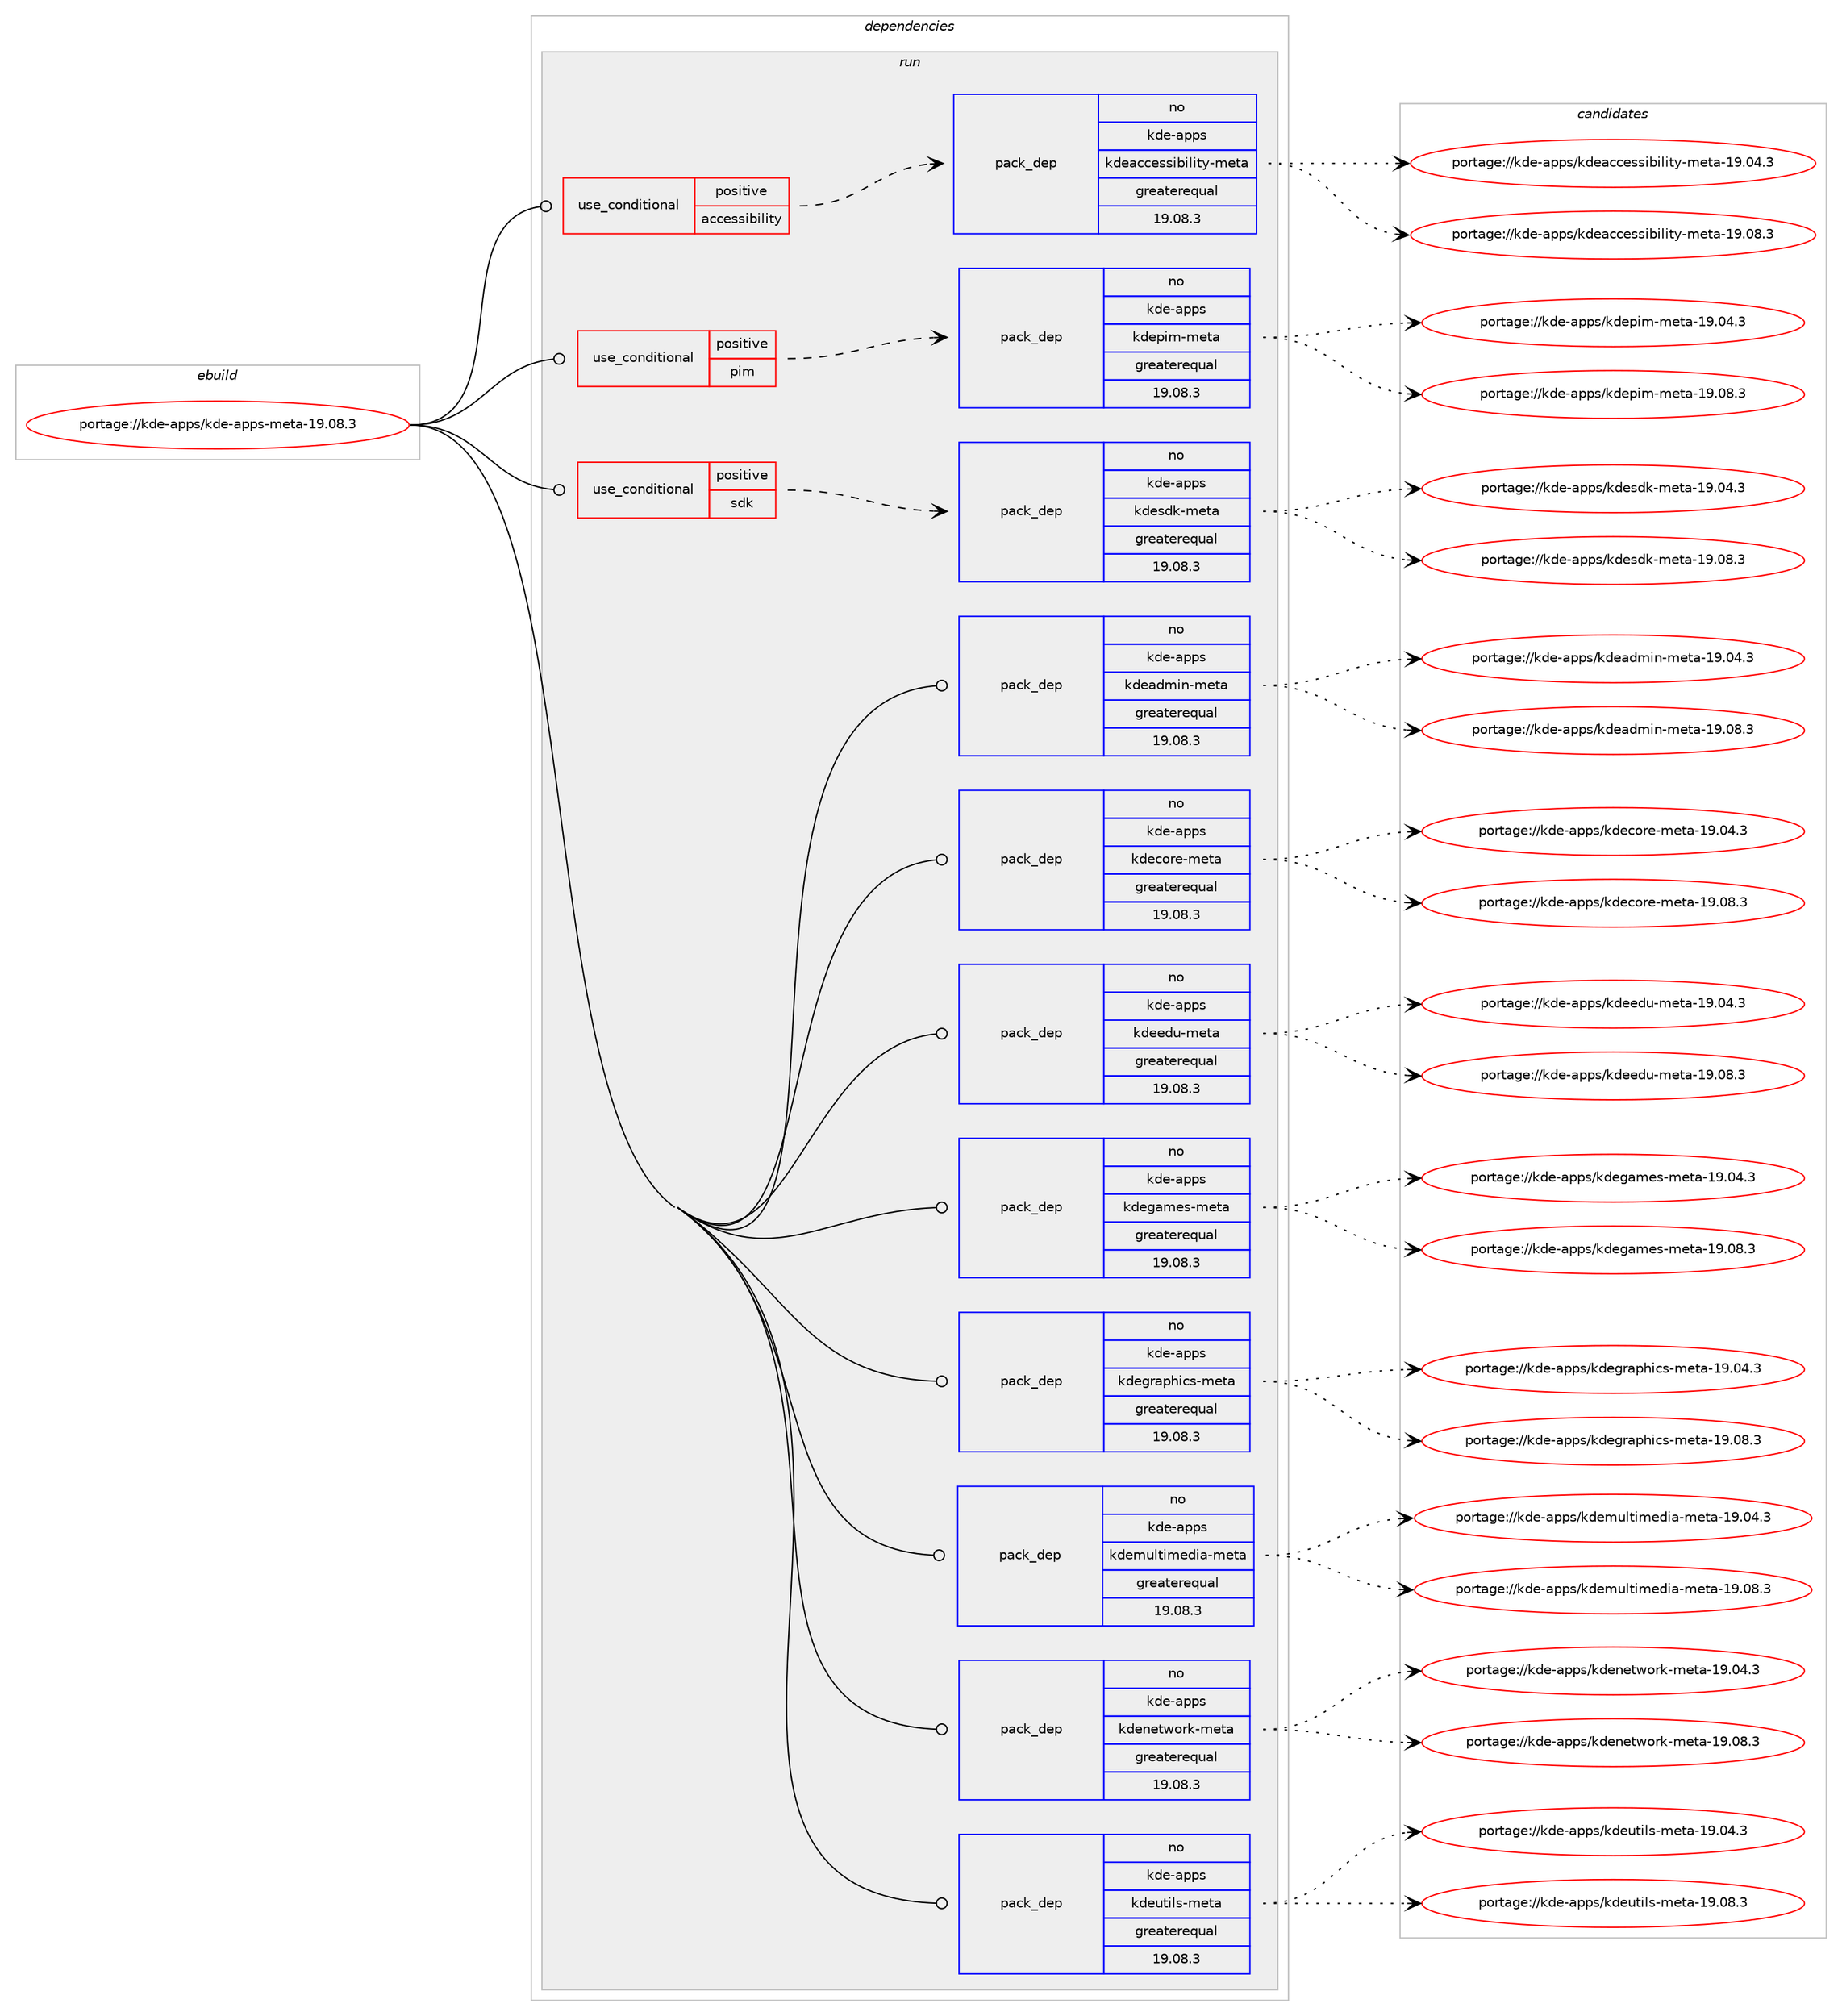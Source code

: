 digraph prolog {

# *************
# Graph options
# *************

newrank=true;
concentrate=true;
compound=true;
graph [rankdir=LR,fontname=Helvetica,fontsize=10,ranksep=1.5];#, ranksep=2.5, nodesep=0.2];
edge  [arrowhead=vee];
node  [fontname=Helvetica,fontsize=10];

# **********
# The ebuild
# **********

subgraph cluster_leftcol {
color=gray;
rank=same;
label=<<i>ebuild</i>>;
id [label="portage://kde-apps/kde-apps-meta-19.08.3", color=red, width=4, href="../kde-apps/kde-apps-meta-19.08.3.svg"];
}

# ****************
# The dependencies
# ****************

subgraph cluster_midcol {
color=gray;
label=<<i>dependencies</i>>;
subgraph cluster_compile {
fillcolor="#eeeeee";
style=filled;
label=<<i>compile</i>>;
}
subgraph cluster_compileandrun {
fillcolor="#eeeeee";
style=filled;
label=<<i>compile and run</i>>;
}
subgraph cluster_run {
fillcolor="#eeeeee";
style=filled;
label=<<i>run</i>>;
subgraph cond75061 {
dependency287937 [label=<<TABLE BORDER="0" CELLBORDER="1" CELLSPACING="0" CELLPADDING="4"><TR><TD ROWSPAN="3" CELLPADDING="10">use_conditional</TD></TR><TR><TD>positive</TD></TR><TR><TD>accessibility</TD></TR></TABLE>>, shape=none, color=red];
subgraph pack208566 {
dependency287938 [label=<<TABLE BORDER="0" CELLBORDER="1" CELLSPACING="0" CELLPADDING="4" WIDTH="220"><TR><TD ROWSPAN="6" CELLPADDING="30">pack_dep</TD></TR><TR><TD WIDTH="110">no</TD></TR><TR><TD>kde-apps</TD></TR><TR><TD>kdeaccessibility-meta</TD></TR><TR><TD>greaterequal</TD></TR><TR><TD>19.08.3</TD></TR></TABLE>>, shape=none, color=blue];
}
dependency287937:e -> dependency287938:w [weight=20,style="dashed",arrowhead="vee"];
}
id:e -> dependency287937:w [weight=20,style="solid",arrowhead="odot"];
subgraph cond75062 {
dependency287939 [label=<<TABLE BORDER="0" CELLBORDER="1" CELLSPACING="0" CELLPADDING="4"><TR><TD ROWSPAN="3" CELLPADDING="10">use_conditional</TD></TR><TR><TD>positive</TD></TR><TR><TD>pim</TD></TR></TABLE>>, shape=none, color=red];
subgraph pack208567 {
dependency287940 [label=<<TABLE BORDER="0" CELLBORDER="1" CELLSPACING="0" CELLPADDING="4" WIDTH="220"><TR><TD ROWSPAN="6" CELLPADDING="30">pack_dep</TD></TR><TR><TD WIDTH="110">no</TD></TR><TR><TD>kde-apps</TD></TR><TR><TD>kdepim-meta</TD></TR><TR><TD>greaterequal</TD></TR><TR><TD>19.08.3</TD></TR></TABLE>>, shape=none, color=blue];
}
dependency287939:e -> dependency287940:w [weight=20,style="dashed",arrowhead="vee"];
}
id:e -> dependency287939:w [weight=20,style="solid",arrowhead="odot"];
subgraph cond75063 {
dependency287941 [label=<<TABLE BORDER="0" CELLBORDER="1" CELLSPACING="0" CELLPADDING="4"><TR><TD ROWSPAN="3" CELLPADDING="10">use_conditional</TD></TR><TR><TD>positive</TD></TR><TR><TD>sdk</TD></TR></TABLE>>, shape=none, color=red];
subgraph pack208568 {
dependency287942 [label=<<TABLE BORDER="0" CELLBORDER="1" CELLSPACING="0" CELLPADDING="4" WIDTH="220"><TR><TD ROWSPAN="6" CELLPADDING="30">pack_dep</TD></TR><TR><TD WIDTH="110">no</TD></TR><TR><TD>kde-apps</TD></TR><TR><TD>kdesdk-meta</TD></TR><TR><TD>greaterequal</TD></TR><TR><TD>19.08.3</TD></TR></TABLE>>, shape=none, color=blue];
}
dependency287941:e -> dependency287942:w [weight=20,style="dashed",arrowhead="vee"];
}
id:e -> dependency287941:w [weight=20,style="solid",arrowhead="odot"];
subgraph pack208569 {
dependency287943 [label=<<TABLE BORDER="0" CELLBORDER="1" CELLSPACING="0" CELLPADDING="4" WIDTH="220"><TR><TD ROWSPAN="6" CELLPADDING="30">pack_dep</TD></TR><TR><TD WIDTH="110">no</TD></TR><TR><TD>kde-apps</TD></TR><TR><TD>kdeadmin-meta</TD></TR><TR><TD>greaterequal</TD></TR><TR><TD>19.08.3</TD></TR></TABLE>>, shape=none, color=blue];
}
id:e -> dependency287943:w [weight=20,style="solid",arrowhead="odot"];
subgraph pack208570 {
dependency287944 [label=<<TABLE BORDER="0" CELLBORDER="1" CELLSPACING="0" CELLPADDING="4" WIDTH="220"><TR><TD ROWSPAN="6" CELLPADDING="30">pack_dep</TD></TR><TR><TD WIDTH="110">no</TD></TR><TR><TD>kde-apps</TD></TR><TR><TD>kdecore-meta</TD></TR><TR><TD>greaterequal</TD></TR><TR><TD>19.08.3</TD></TR></TABLE>>, shape=none, color=blue];
}
id:e -> dependency287944:w [weight=20,style="solid",arrowhead="odot"];
subgraph pack208571 {
dependency287945 [label=<<TABLE BORDER="0" CELLBORDER="1" CELLSPACING="0" CELLPADDING="4" WIDTH="220"><TR><TD ROWSPAN="6" CELLPADDING="30">pack_dep</TD></TR><TR><TD WIDTH="110">no</TD></TR><TR><TD>kde-apps</TD></TR><TR><TD>kdeedu-meta</TD></TR><TR><TD>greaterequal</TD></TR><TR><TD>19.08.3</TD></TR></TABLE>>, shape=none, color=blue];
}
id:e -> dependency287945:w [weight=20,style="solid",arrowhead="odot"];
subgraph pack208572 {
dependency287946 [label=<<TABLE BORDER="0" CELLBORDER="1" CELLSPACING="0" CELLPADDING="4" WIDTH="220"><TR><TD ROWSPAN="6" CELLPADDING="30">pack_dep</TD></TR><TR><TD WIDTH="110">no</TD></TR><TR><TD>kde-apps</TD></TR><TR><TD>kdegames-meta</TD></TR><TR><TD>greaterequal</TD></TR><TR><TD>19.08.3</TD></TR></TABLE>>, shape=none, color=blue];
}
id:e -> dependency287946:w [weight=20,style="solid",arrowhead="odot"];
subgraph pack208573 {
dependency287947 [label=<<TABLE BORDER="0" CELLBORDER="1" CELLSPACING="0" CELLPADDING="4" WIDTH="220"><TR><TD ROWSPAN="6" CELLPADDING="30">pack_dep</TD></TR><TR><TD WIDTH="110">no</TD></TR><TR><TD>kde-apps</TD></TR><TR><TD>kdegraphics-meta</TD></TR><TR><TD>greaterequal</TD></TR><TR><TD>19.08.3</TD></TR></TABLE>>, shape=none, color=blue];
}
id:e -> dependency287947:w [weight=20,style="solid",arrowhead="odot"];
subgraph pack208574 {
dependency287948 [label=<<TABLE BORDER="0" CELLBORDER="1" CELLSPACING="0" CELLPADDING="4" WIDTH="220"><TR><TD ROWSPAN="6" CELLPADDING="30">pack_dep</TD></TR><TR><TD WIDTH="110">no</TD></TR><TR><TD>kde-apps</TD></TR><TR><TD>kdemultimedia-meta</TD></TR><TR><TD>greaterequal</TD></TR><TR><TD>19.08.3</TD></TR></TABLE>>, shape=none, color=blue];
}
id:e -> dependency287948:w [weight=20,style="solid",arrowhead="odot"];
subgraph pack208575 {
dependency287949 [label=<<TABLE BORDER="0" CELLBORDER="1" CELLSPACING="0" CELLPADDING="4" WIDTH="220"><TR><TD ROWSPAN="6" CELLPADDING="30">pack_dep</TD></TR><TR><TD WIDTH="110">no</TD></TR><TR><TD>kde-apps</TD></TR><TR><TD>kdenetwork-meta</TD></TR><TR><TD>greaterequal</TD></TR><TR><TD>19.08.3</TD></TR></TABLE>>, shape=none, color=blue];
}
id:e -> dependency287949:w [weight=20,style="solid",arrowhead="odot"];
subgraph pack208576 {
dependency287950 [label=<<TABLE BORDER="0" CELLBORDER="1" CELLSPACING="0" CELLPADDING="4" WIDTH="220"><TR><TD ROWSPAN="6" CELLPADDING="30">pack_dep</TD></TR><TR><TD WIDTH="110">no</TD></TR><TR><TD>kde-apps</TD></TR><TR><TD>kdeutils-meta</TD></TR><TR><TD>greaterequal</TD></TR><TR><TD>19.08.3</TD></TR></TABLE>>, shape=none, color=blue];
}
id:e -> dependency287950:w [weight=20,style="solid",arrowhead="odot"];
}
}

# **************
# The candidates
# **************

subgraph cluster_choices {
rank=same;
color=gray;
label=<<i>candidates</i>>;

subgraph choice208566 {
color=black;
nodesep=1;
choiceportage1071001014597112112115471071001019799991011151151059810510810511612145109101116974549574648524651 [label="portage://kde-apps/kdeaccessibility-meta-19.04.3", color=red, width=4,href="../kde-apps/kdeaccessibility-meta-19.04.3.svg"];
choiceportage1071001014597112112115471071001019799991011151151059810510810511612145109101116974549574648564651 [label="portage://kde-apps/kdeaccessibility-meta-19.08.3", color=red, width=4,href="../kde-apps/kdeaccessibility-meta-19.08.3.svg"];
dependency287938:e -> choiceportage1071001014597112112115471071001019799991011151151059810510810511612145109101116974549574648524651:w [style=dotted,weight="100"];
dependency287938:e -> choiceportage1071001014597112112115471071001019799991011151151059810510810511612145109101116974549574648564651:w [style=dotted,weight="100"];
}
subgraph choice208567 {
color=black;
nodesep=1;
choiceportage10710010145971121121154710710010111210510945109101116974549574648524651 [label="portage://kde-apps/kdepim-meta-19.04.3", color=red, width=4,href="../kde-apps/kdepim-meta-19.04.3.svg"];
choiceportage10710010145971121121154710710010111210510945109101116974549574648564651 [label="portage://kde-apps/kdepim-meta-19.08.3", color=red, width=4,href="../kde-apps/kdepim-meta-19.08.3.svg"];
dependency287940:e -> choiceportage10710010145971121121154710710010111210510945109101116974549574648524651:w [style=dotted,weight="100"];
dependency287940:e -> choiceportage10710010145971121121154710710010111210510945109101116974549574648564651:w [style=dotted,weight="100"];
}
subgraph choice208568 {
color=black;
nodesep=1;
choiceportage10710010145971121121154710710010111510010745109101116974549574648524651 [label="portage://kde-apps/kdesdk-meta-19.04.3", color=red, width=4,href="../kde-apps/kdesdk-meta-19.04.3.svg"];
choiceportage10710010145971121121154710710010111510010745109101116974549574648564651 [label="portage://kde-apps/kdesdk-meta-19.08.3", color=red, width=4,href="../kde-apps/kdesdk-meta-19.08.3.svg"];
dependency287942:e -> choiceportage10710010145971121121154710710010111510010745109101116974549574648524651:w [style=dotted,weight="100"];
dependency287942:e -> choiceportage10710010145971121121154710710010111510010745109101116974549574648564651:w [style=dotted,weight="100"];
}
subgraph choice208569 {
color=black;
nodesep=1;
choiceportage1071001014597112112115471071001019710010910511045109101116974549574648524651 [label="portage://kde-apps/kdeadmin-meta-19.04.3", color=red, width=4,href="../kde-apps/kdeadmin-meta-19.04.3.svg"];
choiceportage1071001014597112112115471071001019710010910511045109101116974549574648564651 [label="portage://kde-apps/kdeadmin-meta-19.08.3", color=red, width=4,href="../kde-apps/kdeadmin-meta-19.08.3.svg"];
dependency287943:e -> choiceportage1071001014597112112115471071001019710010910511045109101116974549574648524651:w [style=dotted,weight="100"];
dependency287943:e -> choiceportage1071001014597112112115471071001019710010910511045109101116974549574648564651:w [style=dotted,weight="100"];
}
subgraph choice208570 {
color=black;
nodesep=1;
choiceportage1071001014597112112115471071001019911111410145109101116974549574648524651 [label="portage://kde-apps/kdecore-meta-19.04.3", color=red, width=4,href="../kde-apps/kdecore-meta-19.04.3.svg"];
choiceportage1071001014597112112115471071001019911111410145109101116974549574648564651 [label="portage://kde-apps/kdecore-meta-19.08.3", color=red, width=4,href="../kde-apps/kdecore-meta-19.08.3.svg"];
dependency287944:e -> choiceportage1071001014597112112115471071001019911111410145109101116974549574648524651:w [style=dotted,weight="100"];
dependency287944:e -> choiceportage1071001014597112112115471071001019911111410145109101116974549574648564651:w [style=dotted,weight="100"];
}
subgraph choice208571 {
color=black;
nodesep=1;
choiceportage10710010145971121121154710710010110110011745109101116974549574648524651 [label="portage://kde-apps/kdeedu-meta-19.04.3", color=red, width=4,href="../kde-apps/kdeedu-meta-19.04.3.svg"];
choiceportage10710010145971121121154710710010110110011745109101116974549574648564651 [label="portage://kde-apps/kdeedu-meta-19.08.3", color=red, width=4,href="../kde-apps/kdeedu-meta-19.08.3.svg"];
dependency287945:e -> choiceportage10710010145971121121154710710010110110011745109101116974549574648524651:w [style=dotted,weight="100"];
dependency287945:e -> choiceportage10710010145971121121154710710010110110011745109101116974549574648564651:w [style=dotted,weight="100"];
}
subgraph choice208572 {
color=black;
nodesep=1;
choiceportage1071001014597112112115471071001011039710910111545109101116974549574648524651 [label="portage://kde-apps/kdegames-meta-19.04.3", color=red, width=4,href="../kde-apps/kdegames-meta-19.04.3.svg"];
choiceportage1071001014597112112115471071001011039710910111545109101116974549574648564651 [label="portage://kde-apps/kdegames-meta-19.08.3", color=red, width=4,href="../kde-apps/kdegames-meta-19.08.3.svg"];
dependency287946:e -> choiceportage1071001014597112112115471071001011039710910111545109101116974549574648524651:w [style=dotted,weight="100"];
dependency287946:e -> choiceportage1071001014597112112115471071001011039710910111545109101116974549574648564651:w [style=dotted,weight="100"];
}
subgraph choice208573 {
color=black;
nodesep=1;
choiceportage107100101459711211211547107100101103114971121041059911545109101116974549574648524651 [label="portage://kde-apps/kdegraphics-meta-19.04.3", color=red, width=4,href="../kde-apps/kdegraphics-meta-19.04.3.svg"];
choiceportage107100101459711211211547107100101103114971121041059911545109101116974549574648564651 [label="portage://kde-apps/kdegraphics-meta-19.08.3", color=red, width=4,href="../kde-apps/kdegraphics-meta-19.08.3.svg"];
dependency287947:e -> choiceportage107100101459711211211547107100101103114971121041059911545109101116974549574648524651:w [style=dotted,weight="100"];
dependency287947:e -> choiceportage107100101459711211211547107100101103114971121041059911545109101116974549574648564651:w [style=dotted,weight="100"];
}
subgraph choice208574 {
color=black;
nodesep=1;
choiceportage1071001014597112112115471071001011091171081161051091011001059745109101116974549574648524651 [label="portage://kde-apps/kdemultimedia-meta-19.04.3", color=red, width=4,href="../kde-apps/kdemultimedia-meta-19.04.3.svg"];
choiceportage1071001014597112112115471071001011091171081161051091011001059745109101116974549574648564651 [label="portage://kde-apps/kdemultimedia-meta-19.08.3", color=red, width=4,href="../kde-apps/kdemultimedia-meta-19.08.3.svg"];
dependency287948:e -> choiceportage1071001014597112112115471071001011091171081161051091011001059745109101116974549574648524651:w [style=dotted,weight="100"];
dependency287948:e -> choiceportage1071001014597112112115471071001011091171081161051091011001059745109101116974549574648564651:w [style=dotted,weight="100"];
}
subgraph choice208575 {
color=black;
nodesep=1;
choiceportage10710010145971121121154710710010111010111611911111410745109101116974549574648524651 [label="portage://kde-apps/kdenetwork-meta-19.04.3", color=red, width=4,href="../kde-apps/kdenetwork-meta-19.04.3.svg"];
choiceportage10710010145971121121154710710010111010111611911111410745109101116974549574648564651 [label="portage://kde-apps/kdenetwork-meta-19.08.3", color=red, width=4,href="../kde-apps/kdenetwork-meta-19.08.3.svg"];
dependency287949:e -> choiceportage10710010145971121121154710710010111010111611911111410745109101116974549574648524651:w [style=dotted,weight="100"];
dependency287949:e -> choiceportage10710010145971121121154710710010111010111611911111410745109101116974549574648564651:w [style=dotted,weight="100"];
}
subgraph choice208576 {
color=black;
nodesep=1;
choiceportage10710010145971121121154710710010111711610510811545109101116974549574648524651 [label="portage://kde-apps/kdeutils-meta-19.04.3", color=red, width=4,href="../kde-apps/kdeutils-meta-19.04.3.svg"];
choiceportage10710010145971121121154710710010111711610510811545109101116974549574648564651 [label="portage://kde-apps/kdeutils-meta-19.08.3", color=red, width=4,href="../kde-apps/kdeutils-meta-19.08.3.svg"];
dependency287950:e -> choiceportage10710010145971121121154710710010111711610510811545109101116974549574648524651:w [style=dotted,weight="100"];
dependency287950:e -> choiceportage10710010145971121121154710710010111711610510811545109101116974549574648564651:w [style=dotted,weight="100"];
}
}

}
